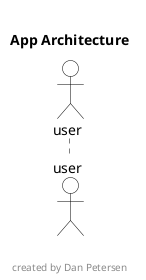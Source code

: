 @startuml 

/' 
More information here:
https://plantuml.com/sequence-diagram
made with:
https://plantuml-editor.kkeisuke.com/
'/

title 
App Architecture
end title
header  ""
caption ""
footer 
created by Dan Petersen
end footer


/'STYLE'/
'do not use UML style
skinparam componentStyle rectangle

'make appearance more neutral 
skinparam Shadowing false
skinparam ArrowColor #black
skinparam InterfaceBorderColor #black

skinparam RectangleBackgroundColor #lightgrey
skinparam InterfaceBackgroundColor #white

skinparam SequenceBoxBorderColor #black
skinparam SequenceLifeLineBorderColor #black
skinparam SequenceLifeLineBorderColor #black
skinparam SequenceActorBorderColor #black
skinparam SequenceBorderColor #black
skinparam SequenceParticipantBorderColor #black
skinparam NoteBorderColor #black

skinparam QueueBackgroundColor #white
skinparam QueueBorderColor #black

skinparam ActorBackgroundColor #white

'use standard font
skinparam DefaultFontName "Segoe UI"



/' Declarations '/
actor "user"


/'Flow '/
/'Step: User Logs in '/

/'END Flow '/
@enduml